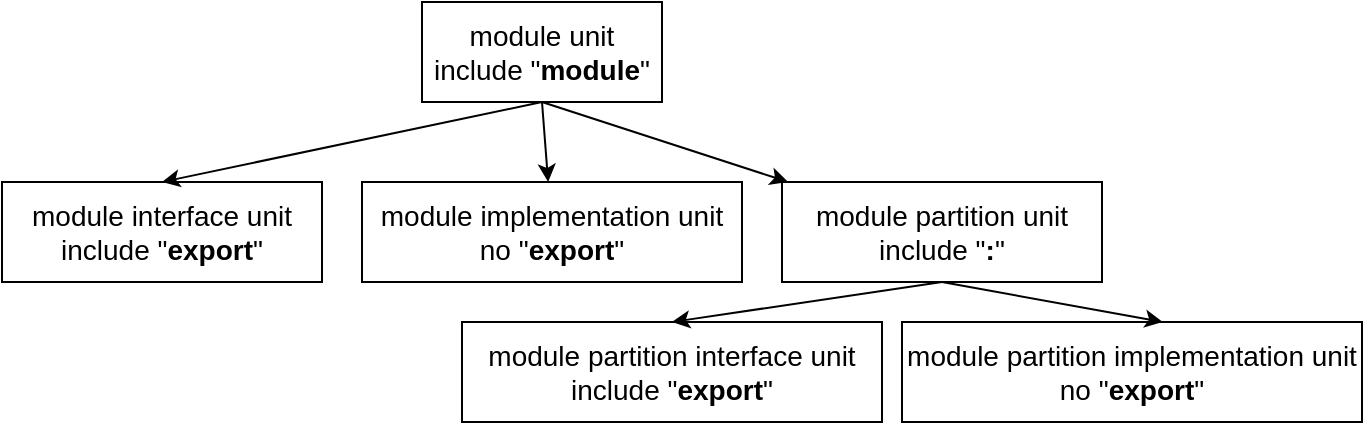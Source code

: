 <mxfile version="24.6.4" type="device">
  <diagram name="Page-1" id="6fnXqADSSy7HgsGIOQ16">
    <mxGraphModel dx="1099" dy="980" grid="1" gridSize="10" guides="1" tooltips="1" connect="1" arrows="1" fold="1" page="1" pageScale="1" pageWidth="850" pageHeight="1100" math="0" shadow="0">
      <root>
        <mxCell id="0" />
        <mxCell id="1" parent="0" />
        <mxCell id="raUnV5MNKTT7ziLn-BE--1" value="module unit&lt;div&gt;include &quot;&lt;b&gt;module&lt;/b&gt;&quot;&lt;/div&gt;" style="rounded=0;whiteSpace=wrap;html=1;fontSize=14;" vertex="1" parent="1">
          <mxGeometry x="310" y="180" width="120" height="50" as="geometry" />
        </mxCell>
        <mxCell id="raUnV5MNKTT7ziLn-BE--2" value="module interface unit&lt;div&gt;include &quot;&lt;b&gt;export&lt;/b&gt;&quot;&lt;/div&gt;" style="rounded=0;whiteSpace=wrap;html=1;fontSize=14;" vertex="1" parent="1">
          <mxGeometry x="100" y="270" width="160" height="50" as="geometry" />
        </mxCell>
        <mxCell id="raUnV5MNKTT7ziLn-BE--3" value="module implementation unit&lt;div&gt;no &quot;&lt;b&gt;export&lt;/b&gt;&quot;&lt;/div&gt;" style="rounded=0;whiteSpace=wrap;html=1;fontSize=14;" vertex="1" parent="1">
          <mxGeometry x="280" y="270" width="190" height="50" as="geometry" />
        </mxCell>
        <mxCell id="raUnV5MNKTT7ziLn-BE--4" value="module partition interface unit&lt;div&gt;include &quot;&lt;b&gt;export&lt;/b&gt;&quot;&lt;/div&gt;" style="rounded=0;whiteSpace=wrap;html=1;fontSize=14;" vertex="1" parent="1">
          <mxGeometry x="330" y="340" width="210" height="50" as="geometry" />
        </mxCell>
        <mxCell id="raUnV5MNKTT7ziLn-BE--5" value="module partition implementation unit&lt;div&gt;no &quot;&lt;b&gt;export&lt;/b&gt;&quot;&lt;/div&gt;" style="rounded=0;whiteSpace=wrap;html=1;fontSize=14;" vertex="1" parent="1">
          <mxGeometry x="550" y="340" width="230" height="50" as="geometry" />
        </mxCell>
        <mxCell id="raUnV5MNKTT7ziLn-BE--6" value="module partition unit&lt;div&gt;include &quot;&lt;b&gt;:&lt;/b&gt;&quot;&lt;/div&gt;" style="rounded=0;whiteSpace=wrap;html=1;fontSize=14;" vertex="1" parent="1">
          <mxGeometry x="490" y="270" width="160" height="50" as="geometry" />
        </mxCell>
        <mxCell id="raUnV5MNKTT7ziLn-BE--8" value="" style="endArrow=classic;html=1;rounded=0;entryX=0.5;entryY=0;entryDx=0;entryDy=0;" edge="1" parent="1" target="raUnV5MNKTT7ziLn-BE--2">
          <mxGeometry width="50" height="50" relative="1" as="geometry">
            <mxPoint x="370" y="230" as="sourcePoint" />
            <mxPoint x="400" y="360" as="targetPoint" />
          </mxGeometry>
        </mxCell>
        <mxCell id="raUnV5MNKTT7ziLn-BE--9" value="" style="endArrow=classic;html=1;rounded=0;exitX=0.5;exitY=1;exitDx=0;exitDy=0;" edge="1" parent="1" source="raUnV5MNKTT7ziLn-BE--1" target="raUnV5MNKTT7ziLn-BE--3">
          <mxGeometry width="50" height="50" relative="1" as="geometry">
            <mxPoint x="380" y="240" as="sourcePoint" />
            <mxPoint x="230" y="290" as="targetPoint" />
          </mxGeometry>
        </mxCell>
        <mxCell id="raUnV5MNKTT7ziLn-BE--10" value="" style="endArrow=classic;html=1;rounded=0;exitX=0.5;exitY=1;exitDx=0;exitDy=0;" edge="1" parent="1" source="raUnV5MNKTT7ziLn-BE--1" target="raUnV5MNKTT7ziLn-BE--6">
          <mxGeometry width="50" height="50" relative="1" as="geometry">
            <mxPoint x="390" y="250" as="sourcePoint" />
            <mxPoint x="240" y="300" as="targetPoint" />
          </mxGeometry>
        </mxCell>
        <mxCell id="raUnV5MNKTT7ziLn-BE--11" value="" style="endArrow=classic;html=1;rounded=0;entryX=0.5;entryY=0;entryDx=0;entryDy=0;exitX=0.5;exitY=1;exitDx=0;exitDy=0;" edge="1" parent="1" source="raUnV5MNKTT7ziLn-BE--6" target="raUnV5MNKTT7ziLn-BE--4">
          <mxGeometry width="50" height="50" relative="1" as="geometry">
            <mxPoint x="400" y="260" as="sourcePoint" />
            <mxPoint x="250" y="310" as="targetPoint" />
          </mxGeometry>
        </mxCell>
        <mxCell id="raUnV5MNKTT7ziLn-BE--12" value="" style="endArrow=classic;html=1;rounded=0;entryX=0.567;entryY=0;entryDx=0;entryDy=0;exitX=0.5;exitY=1;exitDx=0;exitDy=0;entryPerimeter=0;" edge="1" parent="1" source="raUnV5MNKTT7ziLn-BE--6" target="raUnV5MNKTT7ziLn-BE--5">
          <mxGeometry width="50" height="50" relative="1" as="geometry">
            <mxPoint x="410" y="270" as="sourcePoint" />
            <mxPoint x="260" y="320" as="targetPoint" />
          </mxGeometry>
        </mxCell>
      </root>
    </mxGraphModel>
  </diagram>
</mxfile>
